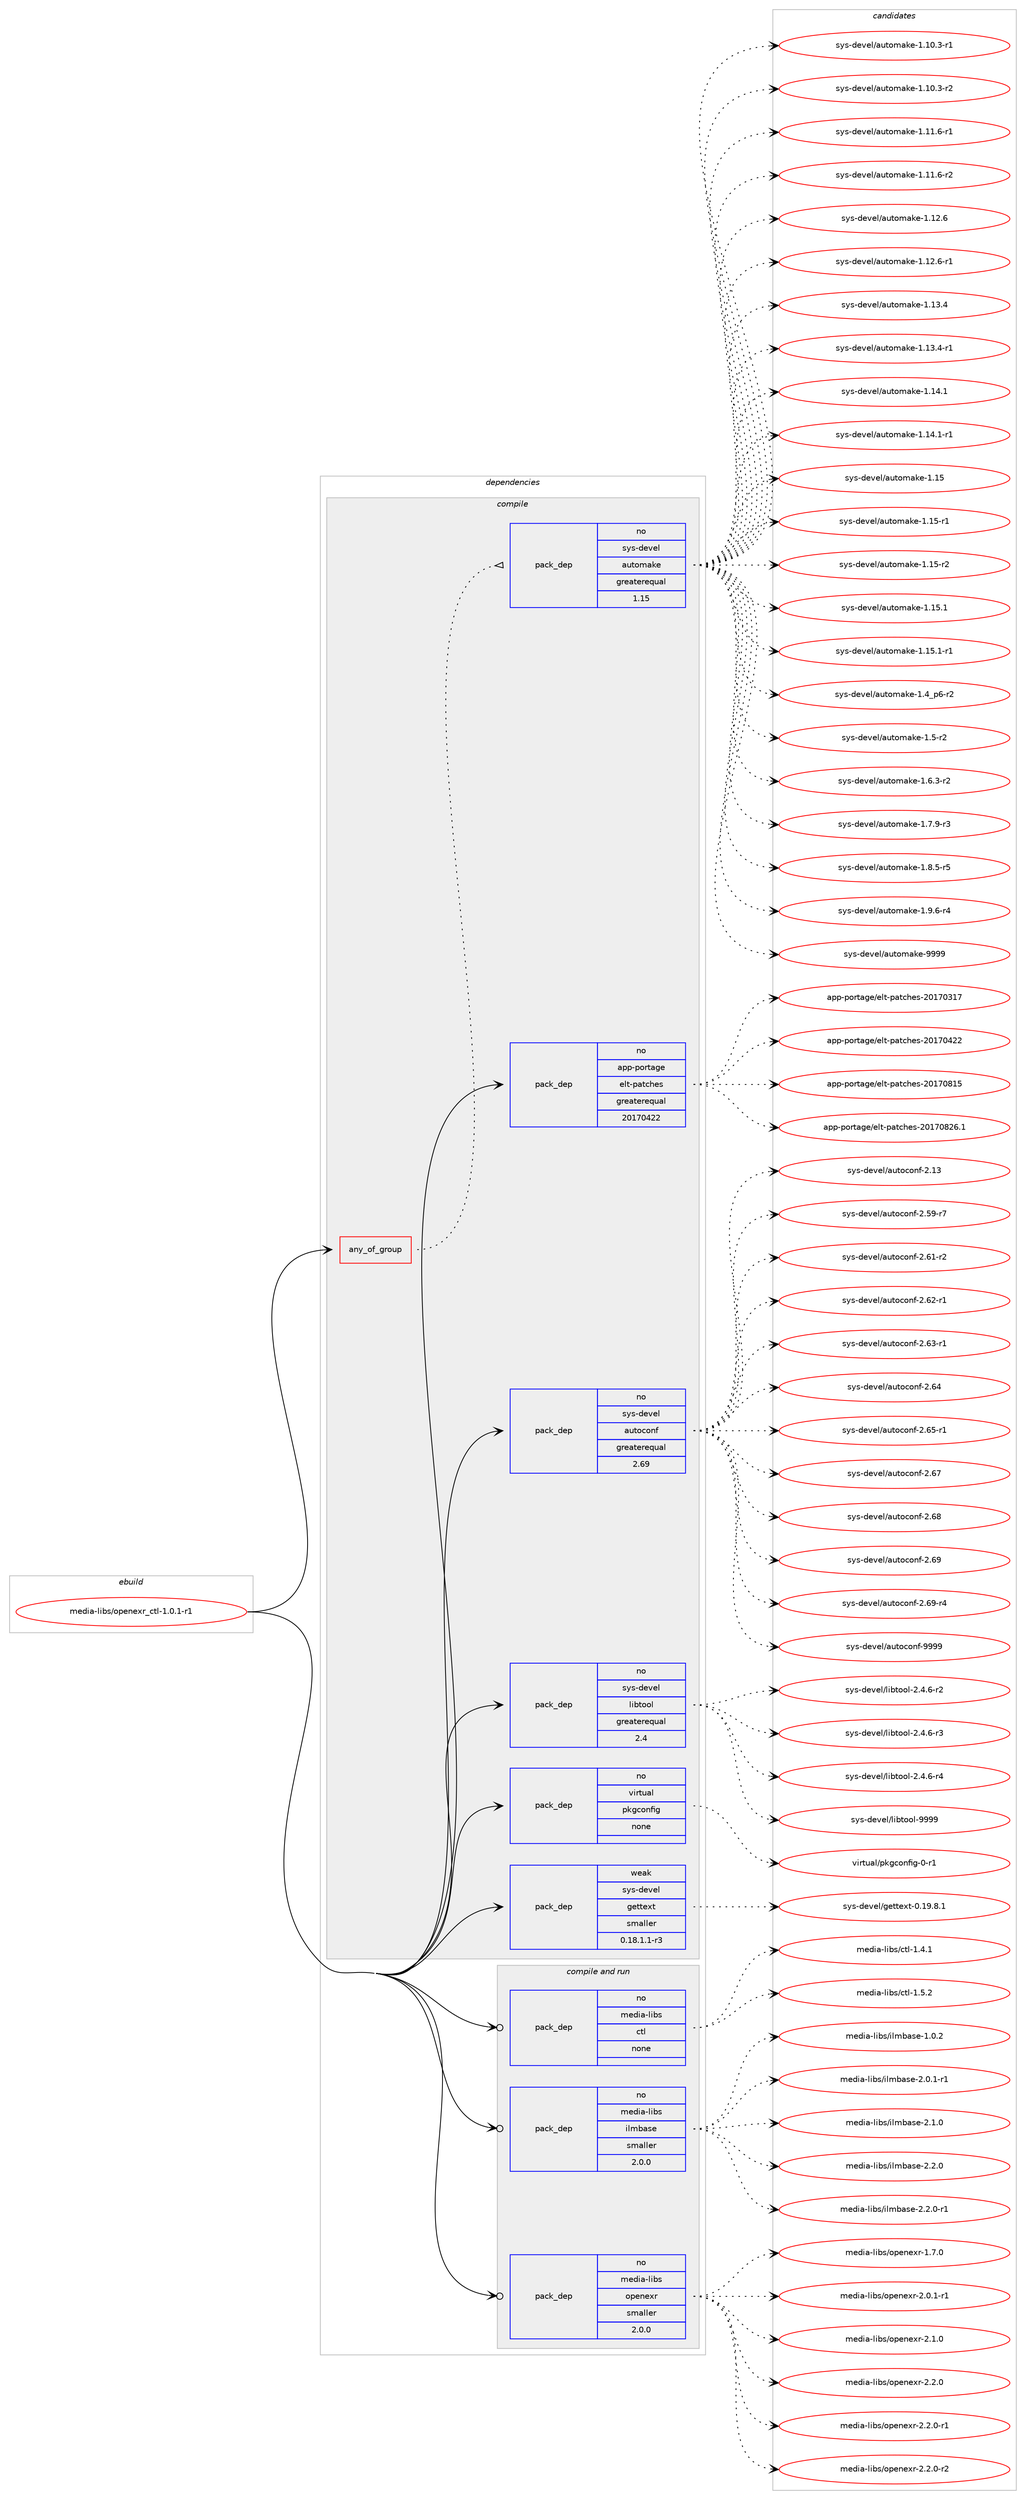 digraph prolog {

# *************
# Graph options
# *************

newrank=true;
concentrate=true;
compound=true;
graph [rankdir=LR,fontname=Helvetica,fontsize=10,ranksep=1.5];#, ranksep=2.5, nodesep=0.2];
edge  [arrowhead=vee];
node  [fontname=Helvetica,fontsize=10];

# **********
# The ebuild
# **********

subgraph cluster_leftcol {
color=gray;
rank=same;
label=<<i>ebuild</i>>;
id [label="media-libs/openexr_ctl-1.0.1-r1", color=red, width=4, href="../media-libs/openexr_ctl-1.0.1-r1.svg"];
}

# ****************
# The dependencies
# ****************

subgraph cluster_midcol {
color=gray;
label=<<i>dependencies</i>>;
subgraph cluster_compile {
fillcolor="#eeeeee";
style=filled;
label=<<i>compile</i>>;
subgraph any5738 {
dependency369422 [label=<<TABLE BORDER="0" CELLBORDER="1" CELLSPACING="0" CELLPADDING="4"><TR><TD CELLPADDING="10">any_of_group</TD></TR></TABLE>>, shape=none, color=red];subgraph pack272252 {
dependency369423 [label=<<TABLE BORDER="0" CELLBORDER="1" CELLSPACING="0" CELLPADDING="4" WIDTH="220"><TR><TD ROWSPAN="6" CELLPADDING="30">pack_dep</TD></TR><TR><TD WIDTH="110">no</TD></TR><TR><TD>sys-devel</TD></TR><TR><TD>automake</TD></TR><TR><TD>greaterequal</TD></TR><TR><TD>1.15</TD></TR></TABLE>>, shape=none, color=blue];
}
dependency369422:e -> dependency369423:w [weight=20,style="dotted",arrowhead="oinv"];
}
id:e -> dependency369422:w [weight=20,style="solid",arrowhead="vee"];
subgraph pack272253 {
dependency369424 [label=<<TABLE BORDER="0" CELLBORDER="1" CELLSPACING="0" CELLPADDING="4" WIDTH="220"><TR><TD ROWSPAN="6" CELLPADDING="30">pack_dep</TD></TR><TR><TD WIDTH="110">no</TD></TR><TR><TD>app-portage</TD></TR><TR><TD>elt-patches</TD></TR><TR><TD>greaterequal</TD></TR><TR><TD>20170422</TD></TR></TABLE>>, shape=none, color=blue];
}
id:e -> dependency369424:w [weight=20,style="solid",arrowhead="vee"];
subgraph pack272254 {
dependency369425 [label=<<TABLE BORDER="0" CELLBORDER="1" CELLSPACING="0" CELLPADDING="4" WIDTH="220"><TR><TD ROWSPAN="6" CELLPADDING="30">pack_dep</TD></TR><TR><TD WIDTH="110">no</TD></TR><TR><TD>sys-devel</TD></TR><TR><TD>autoconf</TD></TR><TR><TD>greaterequal</TD></TR><TR><TD>2.69</TD></TR></TABLE>>, shape=none, color=blue];
}
id:e -> dependency369425:w [weight=20,style="solid",arrowhead="vee"];
subgraph pack272255 {
dependency369426 [label=<<TABLE BORDER="0" CELLBORDER="1" CELLSPACING="0" CELLPADDING="4" WIDTH="220"><TR><TD ROWSPAN="6" CELLPADDING="30">pack_dep</TD></TR><TR><TD WIDTH="110">no</TD></TR><TR><TD>sys-devel</TD></TR><TR><TD>libtool</TD></TR><TR><TD>greaterequal</TD></TR><TR><TD>2.4</TD></TR></TABLE>>, shape=none, color=blue];
}
id:e -> dependency369426:w [weight=20,style="solid",arrowhead="vee"];
subgraph pack272256 {
dependency369427 [label=<<TABLE BORDER="0" CELLBORDER="1" CELLSPACING="0" CELLPADDING="4" WIDTH="220"><TR><TD ROWSPAN="6" CELLPADDING="30">pack_dep</TD></TR><TR><TD WIDTH="110">no</TD></TR><TR><TD>virtual</TD></TR><TR><TD>pkgconfig</TD></TR><TR><TD>none</TD></TR><TR><TD></TD></TR></TABLE>>, shape=none, color=blue];
}
id:e -> dependency369427:w [weight=20,style="solid",arrowhead="vee"];
subgraph pack272257 {
dependency369428 [label=<<TABLE BORDER="0" CELLBORDER="1" CELLSPACING="0" CELLPADDING="4" WIDTH="220"><TR><TD ROWSPAN="6" CELLPADDING="30">pack_dep</TD></TR><TR><TD WIDTH="110">weak</TD></TR><TR><TD>sys-devel</TD></TR><TR><TD>gettext</TD></TR><TR><TD>smaller</TD></TR><TR><TD>0.18.1.1-r3</TD></TR></TABLE>>, shape=none, color=blue];
}
id:e -> dependency369428:w [weight=20,style="solid",arrowhead="vee"];
}
subgraph cluster_compileandrun {
fillcolor="#eeeeee";
style=filled;
label=<<i>compile and run</i>>;
subgraph pack272258 {
dependency369429 [label=<<TABLE BORDER="0" CELLBORDER="1" CELLSPACING="0" CELLPADDING="4" WIDTH="220"><TR><TD ROWSPAN="6" CELLPADDING="30">pack_dep</TD></TR><TR><TD WIDTH="110">no</TD></TR><TR><TD>media-libs</TD></TR><TR><TD>ctl</TD></TR><TR><TD>none</TD></TR><TR><TD></TD></TR></TABLE>>, shape=none, color=blue];
}
id:e -> dependency369429:w [weight=20,style="solid",arrowhead="odotvee"];
subgraph pack272259 {
dependency369430 [label=<<TABLE BORDER="0" CELLBORDER="1" CELLSPACING="0" CELLPADDING="4" WIDTH="220"><TR><TD ROWSPAN="6" CELLPADDING="30">pack_dep</TD></TR><TR><TD WIDTH="110">no</TD></TR><TR><TD>media-libs</TD></TR><TR><TD>ilmbase</TD></TR><TR><TD>smaller</TD></TR><TR><TD>2.0.0</TD></TR></TABLE>>, shape=none, color=blue];
}
id:e -> dependency369430:w [weight=20,style="solid",arrowhead="odotvee"];
subgraph pack272260 {
dependency369431 [label=<<TABLE BORDER="0" CELLBORDER="1" CELLSPACING="0" CELLPADDING="4" WIDTH="220"><TR><TD ROWSPAN="6" CELLPADDING="30">pack_dep</TD></TR><TR><TD WIDTH="110">no</TD></TR><TR><TD>media-libs</TD></TR><TR><TD>openexr</TD></TR><TR><TD>smaller</TD></TR><TR><TD>2.0.0</TD></TR></TABLE>>, shape=none, color=blue];
}
id:e -> dependency369431:w [weight=20,style="solid",arrowhead="odotvee"];
}
subgraph cluster_run {
fillcolor="#eeeeee";
style=filled;
label=<<i>run</i>>;
}
}

# **************
# The candidates
# **************

subgraph cluster_choices {
rank=same;
color=gray;
label=<<i>candidates</i>>;

subgraph choice272252 {
color=black;
nodesep=1;
choice11512111545100101118101108479711711611110997107101454946494846514511449 [label="sys-devel/automake-1.10.3-r1", color=red, width=4,href="../sys-devel/automake-1.10.3-r1.svg"];
choice11512111545100101118101108479711711611110997107101454946494846514511450 [label="sys-devel/automake-1.10.3-r2", color=red, width=4,href="../sys-devel/automake-1.10.3-r2.svg"];
choice11512111545100101118101108479711711611110997107101454946494946544511449 [label="sys-devel/automake-1.11.6-r1", color=red, width=4,href="../sys-devel/automake-1.11.6-r1.svg"];
choice11512111545100101118101108479711711611110997107101454946494946544511450 [label="sys-devel/automake-1.11.6-r2", color=red, width=4,href="../sys-devel/automake-1.11.6-r2.svg"];
choice1151211154510010111810110847971171161111099710710145494649504654 [label="sys-devel/automake-1.12.6", color=red, width=4,href="../sys-devel/automake-1.12.6.svg"];
choice11512111545100101118101108479711711611110997107101454946495046544511449 [label="sys-devel/automake-1.12.6-r1", color=red, width=4,href="../sys-devel/automake-1.12.6-r1.svg"];
choice1151211154510010111810110847971171161111099710710145494649514652 [label="sys-devel/automake-1.13.4", color=red, width=4,href="../sys-devel/automake-1.13.4.svg"];
choice11512111545100101118101108479711711611110997107101454946495146524511449 [label="sys-devel/automake-1.13.4-r1", color=red, width=4,href="../sys-devel/automake-1.13.4-r1.svg"];
choice1151211154510010111810110847971171161111099710710145494649524649 [label="sys-devel/automake-1.14.1", color=red, width=4,href="../sys-devel/automake-1.14.1.svg"];
choice11512111545100101118101108479711711611110997107101454946495246494511449 [label="sys-devel/automake-1.14.1-r1", color=red, width=4,href="../sys-devel/automake-1.14.1-r1.svg"];
choice115121115451001011181011084797117116111109971071014549464953 [label="sys-devel/automake-1.15", color=red, width=4,href="../sys-devel/automake-1.15.svg"];
choice1151211154510010111810110847971171161111099710710145494649534511449 [label="sys-devel/automake-1.15-r1", color=red, width=4,href="../sys-devel/automake-1.15-r1.svg"];
choice1151211154510010111810110847971171161111099710710145494649534511450 [label="sys-devel/automake-1.15-r2", color=red, width=4,href="../sys-devel/automake-1.15-r2.svg"];
choice1151211154510010111810110847971171161111099710710145494649534649 [label="sys-devel/automake-1.15.1", color=red, width=4,href="../sys-devel/automake-1.15.1.svg"];
choice11512111545100101118101108479711711611110997107101454946495346494511449 [label="sys-devel/automake-1.15.1-r1", color=red, width=4,href="../sys-devel/automake-1.15.1-r1.svg"];
choice115121115451001011181011084797117116111109971071014549465295112544511450 [label="sys-devel/automake-1.4_p6-r2", color=red, width=4,href="../sys-devel/automake-1.4_p6-r2.svg"];
choice11512111545100101118101108479711711611110997107101454946534511450 [label="sys-devel/automake-1.5-r2", color=red, width=4,href="../sys-devel/automake-1.5-r2.svg"];
choice115121115451001011181011084797117116111109971071014549465446514511450 [label="sys-devel/automake-1.6.3-r2", color=red, width=4,href="../sys-devel/automake-1.6.3-r2.svg"];
choice115121115451001011181011084797117116111109971071014549465546574511451 [label="sys-devel/automake-1.7.9-r3", color=red, width=4,href="../sys-devel/automake-1.7.9-r3.svg"];
choice115121115451001011181011084797117116111109971071014549465646534511453 [label="sys-devel/automake-1.8.5-r5", color=red, width=4,href="../sys-devel/automake-1.8.5-r5.svg"];
choice115121115451001011181011084797117116111109971071014549465746544511452 [label="sys-devel/automake-1.9.6-r4", color=red, width=4,href="../sys-devel/automake-1.9.6-r4.svg"];
choice115121115451001011181011084797117116111109971071014557575757 [label="sys-devel/automake-9999", color=red, width=4,href="../sys-devel/automake-9999.svg"];
dependency369423:e -> choice11512111545100101118101108479711711611110997107101454946494846514511449:w [style=dotted,weight="100"];
dependency369423:e -> choice11512111545100101118101108479711711611110997107101454946494846514511450:w [style=dotted,weight="100"];
dependency369423:e -> choice11512111545100101118101108479711711611110997107101454946494946544511449:w [style=dotted,weight="100"];
dependency369423:e -> choice11512111545100101118101108479711711611110997107101454946494946544511450:w [style=dotted,weight="100"];
dependency369423:e -> choice1151211154510010111810110847971171161111099710710145494649504654:w [style=dotted,weight="100"];
dependency369423:e -> choice11512111545100101118101108479711711611110997107101454946495046544511449:w [style=dotted,weight="100"];
dependency369423:e -> choice1151211154510010111810110847971171161111099710710145494649514652:w [style=dotted,weight="100"];
dependency369423:e -> choice11512111545100101118101108479711711611110997107101454946495146524511449:w [style=dotted,weight="100"];
dependency369423:e -> choice1151211154510010111810110847971171161111099710710145494649524649:w [style=dotted,weight="100"];
dependency369423:e -> choice11512111545100101118101108479711711611110997107101454946495246494511449:w [style=dotted,weight="100"];
dependency369423:e -> choice115121115451001011181011084797117116111109971071014549464953:w [style=dotted,weight="100"];
dependency369423:e -> choice1151211154510010111810110847971171161111099710710145494649534511449:w [style=dotted,weight="100"];
dependency369423:e -> choice1151211154510010111810110847971171161111099710710145494649534511450:w [style=dotted,weight="100"];
dependency369423:e -> choice1151211154510010111810110847971171161111099710710145494649534649:w [style=dotted,weight="100"];
dependency369423:e -> choice11512111545100101118101108479711711611110997107101454946495346494511449:w [style=dotted,weight="100"];
dependency369423:e -> choice115121115451001011181011084797117116111109971071014549465295112544511450:w [style=dotted,weight="100"];
dependency369423:e -> choice11512111545100101118101108479711711611110997107101454946534511450:w [style=dotted,weight="100"];
dependency369423:e -> choice115121115451001011181011084797117116111109971071014549465446514511450:w [style=dotted,weight="100"];
dependency369423:e -> choice115121115451001011181011084797117116111109971071014549465546574511451:w [style=dotted,weight="100"];
dependency369423:e -> choice115121115451001011181011084797117116111109971071014549465646534511453:w [style=dotted,weight="100"];
dependency369423:e -> choice115121115451001011181011084797117116111109971071014549465746544511452:w [style=dotted,weight="100"];
dependency369423:e -> choice115121115451001011181011084797117116111109971071014557575757:w [style=dotted,weight="100"];
}
subgraph choice272253 {
color=black;
nodesep=1;
choice97112112451121111141169710310147101108116451129711699104101115455048495548514955 [label="app-portage/elt-patches-20170317", color=red, width=4,href="../app-portage/elt-patches-20170317.svg"];
choice97112112451121111141169710310147101108116451129711699104101115455048495548525050 [label="app-portage/elt-patches-20170422", color=red, width=4,href="../app-portage/elt-patches-20170422.svg"];
choice97112112451121111141169710310147101108116451129711699104101115455048495548564953 [label="app-portage/elt-patches-20170815", color=red, width=4,href="../app-portage/elt-patches-20170815.svg"];
choice971121124511211111411697103101471011081164511297116991041011154550484955485650544649 [label="app-portage/elt-patches-20170826.1", color=red, width=4,href="../app-portage/elt-patches-20170826.1.svg"];
dependency369424:e -> choice97112112451121111141169710310147101108116451129711699104101115455048495548514955:w [style=dotted,weight="100"];
dependency369424:e -> choice97112112451121111141169710310147101108116451129711699104101115455048495548525050:w [style=dotted,weight="100"];
dependency369424:e -> choice97112112451121111141169710310147101108116451129711699104101115455048495548564953:w [style=dotted,weight="100"];
dependency369424:e -> choice971121124511211111411697103101471011081164511297116991041011154550484955485650544649:w [style=dotted,weight="100"];
}
subgraph choice272254 {
color=black;
nodesep=1;
choice115121115451001011181011084797117116111991111101024550464951 [label="sys-devel/autoconf-2.13", color=red, width=4,href="../sys-devel/autoconf-2.13.svg"];
choice1151211154510010111810110847971171161119911111010245504653574511455 [label="sys-devel/autoconf-2.59-r7", color=red, width=4,href="../sys-devel/autoconf-2.59-r7.svg"];
choice1151211154510010111810110847971171161119911111010245504654494511450 [label="sys-devel/autoconf-2.61-r2", color=red, width=4,href="../sys-devel/autoconf-2.61-r2.svg"];
choice1151211154510010111810110847971171161119911111010245504654504511449 [label="sys-devel/autoconf-2.62-r1", color=red, width=4,href="../sys-devel/autoconf-2.62-r1.svg"];
choice1151211154510010111810110847971171161119911111010245504654514511449 [label="sys-devel/autoconf-2.63-r1", color=red, width=4,href="../sys-devel/autoconf-2.63-r1.svg"];
choice115121115451001011181011084797117116111991111101024550465452 [label="sys-devel/autoconf-2.64", color=red, width=4,href="../sys-devel/autoconf-2.64.svg"];
choice1151211154510010111810110847971171161119911111010245504654534511449 [label="sys-devel/autoconf-2.65-r1", color=red, width=4,href="../sys-devel/autoconf-2.65-r1.svg"];
choice115121115451001011181011084797117116111991111101024550465455 [label="sys-devel/autoconf-2.67", color=red, width=4,href="../sys-devel/autoconf-2.67.svg"];
choice115121115451001011181011084797117116111991111101024550465456 [label="sys-devel/autoconf-2.68", color=red, width=4,href="../sys-devel/autoconf-2.68.svg"];
choice115121115451001011181011084797117116111991111101024550465457 [label="sys-devel/autoconf-2.69", color=red, width=4,href="../sys-devel/autoconf-2.69.svg"];
choice1151211154510010111810110847971171161119911111010245504654574511452 [label="sys-devel/autoconf-2.69-r4", color=red, width=4,href="../sys-devel/autoconf-2.69-r4.svg"];
choice115121115451001011181011084797117116111991111101024557575757 [label="sys-devel/autoconf-9999", color=red, width=4,href="../sys-devel/autoconf-9999.svg"];
dependency369425:e -> choice115121115451001011181011084797117116111991111101024550464951:w [style=dotted,weight="100"];
dependency369425:e -> choice1151211154510010111810110847971171161119911111010245504653574511455:w [style=dotted,weight="100"];
dependency369425:e -> choice1151211154510010111810110847971171161119911111010245504654494511450:w [style=dotted,weight="100"];
dependency369425:e -> choice1151211154510010111810110847971171161119911111010245504654504511449:w [style=dotted,weight="100"];
dependency369425:e -> choice1151211154510010111810110847971171161119911111010245504654514511449:w [style=dotted,weight="100"];
dependency369425:e -> choice115121115451001011181011084797117116111991111101024550465452:w [style=dotted,weight="100"];
dependency369425:e -> choice1151211154510010111810110847971171161119911111010245504654534511449:w [style=dotted,weight="100"];
dependency369425:e -> choice115121115451001011181011084797117116111991111101024550465455:w [style=dotted,weight="100"];
dependency369425:e -> choice115121115451001011181011084797117116111991111101024550465456:w [style=dotted,weight="100"];
dependency369425:e -> choice115121115451001011181011084797117116111991111101024550465457:w [style=dotted,weight="100"];
dependency369425:e -> choice1151211154510010111810110847971171161119911111010245504654574511452:w [style=dotted,weight="100"];
dependency369425:e -> choice115121115451001011181011084797117116111991111101024557575757:w [style=dotted,weight="100"];
}
subgraph choice272255 {
color=black;
nodesep=1;
choice1151211154510010111810110847108105981161111111084550465246544511450 [label="sys-devel/libtool-2.4.6-r2", color=red, width=4,href="../sys-devel/libtool-2.4.6-r2.svg"];
choice1151211154510010111810110847108105981161111111084550465246544511451 [label="sys-devel/libtool-2.4.6-r3", color=red, width=4,href="../sys-devel/libtool-2.4.6-r3.svg"];
choice1151211154510010111810110847108105981161111111084550465246544511452 [label="sys-devel/libtool-2.4.6-r4", color=red, width=4,href="../sys-devel/libtool-2.4.6-r4.svg"];
choice1151211154510010111810110847108105981161111111084557575757 [label="sys-devel/libtool-9999", color=red, width=4,href="../sys-devel/libtool-9999.svg"];
dependency369426:e -> choice1151211154510010111810110847108105981161111111084550465246544511450:w [style=dotted,weight="100"];
dependency369426:e -> choice1151211154510010111810110847108105981161111111084550465246544511451:w [style=dotted,weight="100"];
dependency369426:e -> choice1151211154510010111810110847108105981161111111084550465246544511452:w [style=dotted,weight="100"];
dependency369426:e -> choice1151211154510010111810110847108105981161111111084557575757:w [style=dotted,weight="100"];
}
subgraph choice272256 {
color=black;
nodesep=1;
choice11810511411611797108471121071039911111010210510345484511449 [label="virtual/pkgconfig-0-r1", color=red, width=4,href="../virtual/pkgconfig-0-r1.svg"];
dependency369427:e -> choice11810511411611797108471121071039911111010210510345484511449:w [style=dotted,weight="100"];
}
subgraph choice272257 {
color=black;
nodesep=1;
choice1151211154510010111810110847103101116116101120116454846495746564649 [label="sys-devel/gettext-0.19.8.1", color=red, width=4,href="../sys-devel/gettext-0.19.8.1.svg"];
dependency369428:e -> choice1151211154510010111810110847103101116116101120116454846495746564649:w [style=dotted,weight="100"];
}
subgraph choice272258 {
color=black;
nodesep=1;
choice1091011001059745108105981154799116108454946524649 [label="media-libs/ctl-1.4.1", color=red, width=4,href="../media-libs/ctl-1.4.1.svg"];
choice1091011001059745108105981154799116108454946534650 [label="media-libs/ctl-1.5.2", color=red, width=4,href="../media-libs/ctl-1.5.2.svg"];
dependency369429:e -> choice1091011001059745108105981154799116108454946524649:w [style=dotted,weight="100"];
dependency369429:e -> choice1091011001059745108105981154799116108454946534650:w [style=dotted,weight="100"];
}
subgraph choice272259 {
color=black;
nodesep=1;
choice109101100105974510810598115471051081099897115101454946484650 [label="media-libs/ilmbase-1.0.2", color=red, width=4,href="../media-libs/ilmbase-1.0.2.svg"];
choice1091011001059745108105981154710510810998971151014550464846494511449 [label="media-libs/ilmbase-2.0.1-r1", color=red, width=4,href="../media-libs/ilmbase-2.0.1-r1.svg"];
choice109101100105974510810598115471051081099897115101455046494648 [label="media-libs/ilmbase-2.1.0", color=red, width=4,href="../media-libs/ilmbase-2.1.0.svg"];
choice109101100105974510810598115471051081099897115101455046504648 [label="media-libs/ilmbase-2.2.0", color=red, width=4,href="../media-libs/ilmbase-2.2.0.svg"];
choice1091011001059745108105981154710510810998971151014550465046484511449 [label="media-libs/ilmbase-2.2.0-r1", color=red, width=4,href="../media-libs/ilmbase-2.2.0-r1.svg"];
dependency369430:e -> choice109101100105974510810598115471051081099897115101454946484650:w [style=dotted,weight="100"];
dependency369430:e -> choice1091011001059745108105981154710510810998971151014550464846494511449:w [style=dotted,weight="100"];
dependency369430:e -> choice109101100105974510810598115471051081099897115101455046494648:w [style=dotted,weight="100"];
dependency369430:e -> choice109101100105974510810598115471051081099897115101455046504648:w [style=dotted,weight="100"];
dependency369430:e -> choice1091011001059745108105981154710510810998971151014550465046484511449:w [style=dotted,weight="100"];
}
subgraph choice272260 {
color=black;
nodesep=1;
choice10910110010597451081059811547111112101110101120114454946554648 [label="media-libs/openexr-1.7.0", color=red, width=4,href="../media-libs/openexr-1.7.0.svg"];
choice109101100105974510810598115471111121011101011201144550464846494511449 [label="media-libs/openexr-2.0.1-r1", color=red, width=4,href="../media-libs/openexr-2.0.1-r1.svg"];
choice10910110010597451081059811547111112101110101120114455046494648 [label="media-libs/openexr-2.1.0", color=red, width=4,href="../media-libs/openexr-2.1.0.svg"];
choice10910110010597451081059811547111112101110101120114455046504648 [label="media-libs/openexr-2.2.0", color=red, width=4,href="../media-libs/openexr-2.2.0.svg"];
choice109101100105974510810598115471111121011101011201144550465046484511449 [label="media-libs/openexr-2.2.0-r1", color=red, width=4,href="../media-libs/openexr-2.2.0-r1.svg"];
choice109101100105974510810598115471111121011101011201144550465046484511450 [label="media-libs/openexr-2.2.0-r2", color=red, width=4,href="../media-libs/openexr-2.2.0-r2.svg"];
dependency369431:e -> choice10910110010597451081059811547111112101110101120114454946554648:w [style=dotted,weight="100"];
dependency369431:e -> choice109101100105974510810598115471111121011101011201144550464846494511449:w [style=dotted,weight="100"];
dependency369431:e -> choice10910110010597451081059811547111112101110101120114455046494648:w [style=dotted,weight="100"];
dependency369431:e -> choice10910110010597451081059811547111112101110101120114455046504648:w [style=dotted,weight="100"];
dependency369431:e -> choice109101100105974510810598115471111121011101011201144550465046484511449:w [style=dotted,weight="100"];
dependency369431:e -> choice109101100105974510810598115471111121011101011201144550465046484511450:w [style=dotted,weight="100"];
}
}

}
